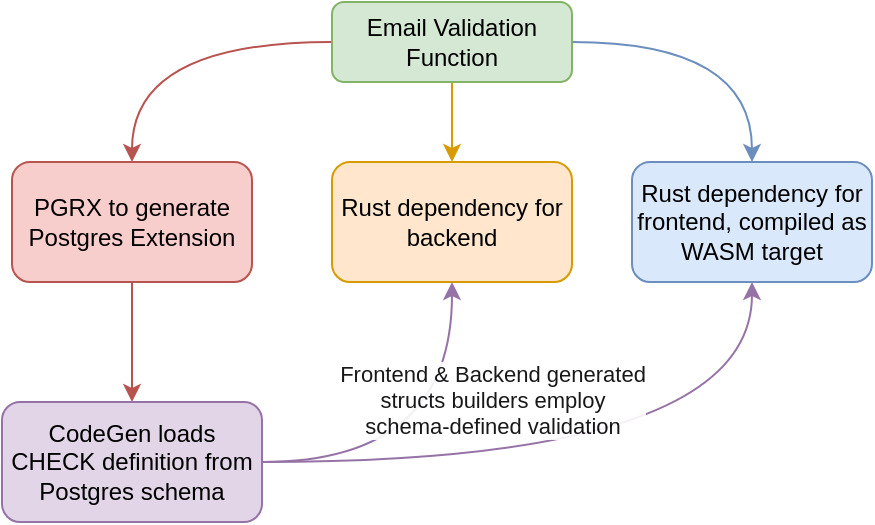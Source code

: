 <mxfile version="20.2.3" type="device"><diagram id="6WVQI5vQxIjVEWoXvuFf" name="Pagina-1"><mxGraphModel dx="651" dy="525" grid="1" gridSize="10" guides="1" tooltips="1" connect="1" arrows="1" fold="1" page="1" pageScale="1" pageWidth="827" pageHeight="1169" math="0" shadow="0"><root><mxCell id="0"/><mxCell id="1" parent="0"/><mxCell id="sdb_3bip5uOBizUStCVU-13" style="edgeStyle=orthogonalEdgeStyle;curved=1;rounded=0;orthogonalLoop=1;jettySize=auto;html=1;fillColor=#e1d5e7;strokeColor=#9673a6;" edge="1" parent="1" source="sdb_3bip5uOBizUStCVU-8" target="sdb_3bip5uOBizUStCVU-6"><mxGeometry relative="1" as="geometry"/></mxCell><mxCell id="sdb_3bip5uOBizUStCVU-3" style="edgeStyle=orthogonalEdgeStyle;rounded=0;orthogonalLoop=1;jettySize=auto;html=1;curved=1;fillColor=#f8cecc;strokeColor=#b85450;" edge="1" parent="1" source="sdb_3bip5uOBizUStCVU-1" target="sdb_3bip5uOBizUStCVU-2"><mxGeometry relative="1" as="geometry"/></mxCell><mxCell id="sdb_3bip5uOBizUStCVU-5" style="edgeStyle=orthogonalEdgeStyle;curved=1;rounded=0;orthogonalLoop=1;jettySize=auto;html=1;fillColor=#ffe6cc;strokeColor=#d79b00;" edge="1" parent="1" source="sdb_3bip5uOBizUStCVU-1" target="sdb_3bip5uOBizUStCVU-4"><mxGeometry relative="1" as="geometry"/></mxCell><mxCell id="sdb_3bip5uOBizUStCVU-7" style="edgeStyle=orthogonalEdgeStyle;curved=1;rounded=0;orthogonalLoop=1;jettySize=auto;html=1;fillColor=#dae8fc;strokeColor=#6c8ebf;" edge="1" parent="1" source="sdb_3bip5uOBizUStCVU-1" target="sdb_3bip5uOBizUStCVU-6"><mxGeometry relative="1" as="geometry"/></mxCell><mxCell id="sdb_3bip5uOBizUStCVU-1" value="Email Validation Function" style="rounded=1;whiteSpace=wrap;html=1;fillColor=#d5e8d4;strokeColor=#82b366;" vertex="1" parent="1"><mxGeometry x="320" y="280" width="120" height="40" as="geometry"/></mxCell><mxCell id="sdb_3bip5uOBizUStCVU-9" style="edgeStyle=orthogonalEdgeStyle;curved=1;rounded=0;orthogonalLoop=1;jettySize=auto;html=1;fillColor=#f8cecc;strokeColor=#b85450;" edge="1" parent="1" source="sdb_3bip5uOBizUStCVU-2" target="sdb_3bip5uOBizUStCVU-8"><mxGeometry relative="1" as="geometry"/></mxCell><mxCell id="sdb_3bip5uOBizUStCVU-2" value="PGRX to generate Postgres Extension" style="rounded=1;whiteSpace=wrap;html=1;fillColor=#f8cecc;strokeColor=#b85450;" vertex="1" parent="1"><mxGeometry x="160" y="360" width="120" height="60" as="geometry"/></mxCell><mxCell id="sdb_3bip5uOBizUStCVU-4" value="Rust dependency for backend" style="rounded=1;whiteSpace=wrap;html=1;fillColor=#ffe6cc;strokeColor=#d79b00;" vertex="1" parent="1"><mxGeometry x="320" y="360" width="120" height="60" as="geometry"/></mxCell><mxCell id="sdb_3bip5uOBizUStCVU-6" value="Rust dependency for frontend, compiled as WASM target" style="rounded=1;whiteSpace=wrap;html=1;fillColor=#dae8fc;strokeColor=#6c8ebf;" vertex="1" parent="1"><mxGeometry x="470" y="360" width="120" height="60" as="geometry"/></mxCell><mxCell id="sdb_3bip5uOBizUStCVU-10" style="edgeStyle=orthogonalEdgeStyle;curved=1;rounded=0;orthogonalLoop=1;jettySize=auto;html=1;fillColor=#e1d5e7;strokeColor=#9673a6;" edge="1" parent="1" source="sdb_3bip5uOBizUStCVU-8" target="sdb_3bip5uOBizUStCVU-4"><mxGeometry relative="1" as="geometry"/></mxCell><mxCell id="sdb_3bip5uOBizUStCVU-12" value="Frontend &amp;amp; Backend generated&lt;br&gt;structs builders employ&lt;br&gt;schema-defined validation" style="edgeLabel;html=1;align=center;verticalAlign=middle;resizable=0;points=[];labelBackgroundColor=default;labelBorderColor=none;textOpacity=90;" vertex="1" connectable="0" parent="sdb_3bip5uOBizUStCVU-10"><mxGeometry x="0.334" y="16" relative="1" as="geometry"><mxPoint x="36" y="-3" as="offset"/></mxGeometry></mxCell><mxCell id="sdb_3bip5uOBizUStCVU-8" value="CodeGen loads CHECK definition from Postgres schema" style="rounded=1;whiteSpace=wrap;html=1;fillColor=#e1d5e7;strokeColor=#9673a6;" vertex="1" parent="1"><mxGeometry x="155" y="480" width="130" height="60" as="geometry"/></mxCell></root></mxGraphModel></diagram></mxfile>